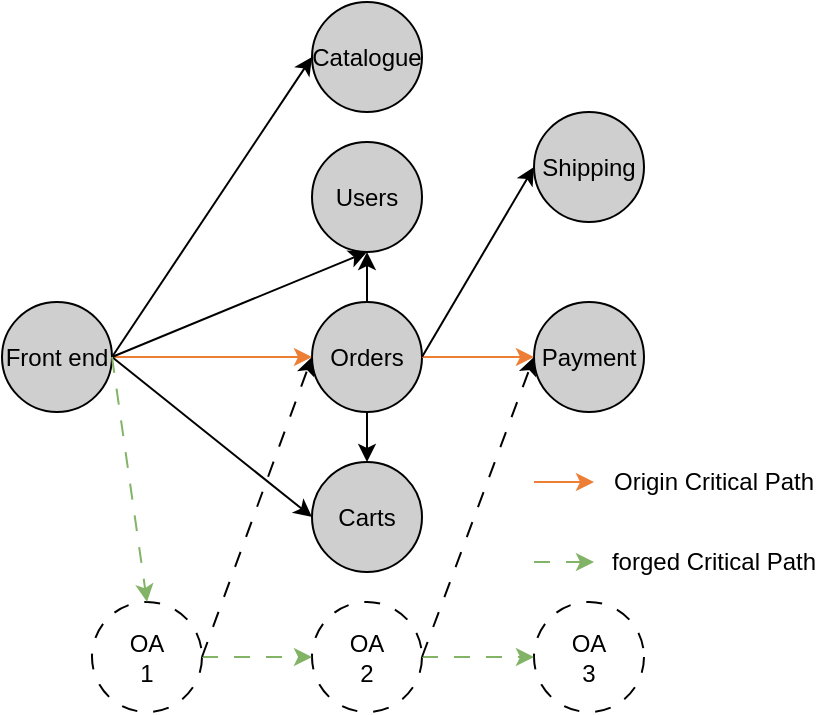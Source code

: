 <mxfile version="27.1.6">
  <diagram name="第 1 页" id="50pOSZ2GQlePzGvbmgol">
    <mxGraphModel dx="1426" dy="743" grid="1" gridSize="10" guides="1" tooltips="1" connect="1" arrows="1" fold="1" page="1" pageScale="1" pageWidth="827" pageHeight="1169" math="0" shadow="0">
      <root>
        <mxCell id="0" />
        <mxCell id="1" parent="0" />
        <mxCell id="MAGqDsJ9nXSnArwl2vGK-21" value="" style="endArrow=classic;html=1;rounded=0;exitX=1;exitY=0.5;exitDx=0;exitDy=0;entryX=0;entryY=0.5;entryDx=0;entryDy=0;dashed=1;dashPattern=8 8;strokeColor=#82B366;" parent="1" edge="1">
          <mxGeometry width="50" height="50" relative="1" as="geometry">
            <mxPoint x="346" y="310" as="sourcePoint" />
            <mxPoint x="376" y="310" as="targetPoint" />
          </mxGeometry>
        </mxCell>
        <mxCell id="MAGqDsJ9nXSnArwl2vGK-22" value="" style="endArrow=classic;html=1;rounded=0;exitX=1;exitY=0.5;exitDx=0;exitDy=0;entryX=0;entryY=0.5;entryDx=0;entryDy=0;strokeColor=#ED7E35;" parent="1" edge="1">
          <mxGeometry width="50" height="50" relative="1" as="geometry">
            <mxPoint x="346" y="270" as="sourcePoint" />
            <mxPoint x="376" y="270" as="targetPoint" />
          </mxGeometry>
        </mxCell>
        <mxCell id="MAGqDsJ9nXSnArwl2vGK-23" value="Origin Critical Path" style="text;html=1;align=center;verticalAlign=middle;whiteSpace=wrap;rounded=0;" parent="1" vertex="1">
          <mxGeometry x="376" y="260" width="120" height="20" as="geometry" />
        </mxCell>
        <mxCell id="MAGqDsJ9nXSnArwl2vGK-24" value="forged Critical Path" style="text;html=1;align=center;verticalAlign=middle;whiteSpace=wrap;rounded=0;" parent="1" vertex="1">
          <mxGeometry x="376" y="300" width="120" height="20" as="geometry" />
        </mxCell>
        <mxCell id="M3SPuYF3QjzsG7Jr6UAv-1" value="Front end" style="ellipse;whiteSpace=wrap;html=1;aspect=fixed;fillColor=#D0CFCF;" vertex="1" parent="1">
          <mxGeometry x="80" y="180" width="55" height="55" as="geometry" />
        </mxCell>
        <mxCell id="M3SPuYF3QjzsG7Jr6UAv-2" value="Users" style="ellipse;whiteSpace=wrap;html=1;aspect=fixed;fillColor=#D0CFCF;" vertex="1" parent="1">
          <mxGeometry x="235" y="100" width="55" height="55" as="geometry" />
        </mxCell>
        <mxCell id="M3SPuYF3QjzsG7Jr6UAv-3" value="Payment" style="ellipse;whiteSpace=wrap;html=1;aspect=fixed;fillColor=#D0CFCF;" vertex="1" parent="1">
          <mxGeometry x="346" y="180" width="55" height="55" as="geometry" />
        </mxCell>
        <mxCell id="M3SPuYF3QjzsG7Jr6UAv-4" value="Orders" style="ellipse;whiteSpace=wrap;html=1;aspect=fixed;fillColor=#D0CFCF;" vertex="1" parent="1">
          <mxGeometry x="235" y="180" width="55" height="55" as="geometry" />
        </mxCell>
        <mxCell id="M3SPuYF3QjzsG7Jr6UAv-5" value="" style="endArrow=classic;html=1;rounded=0;exitX=1;exitY=0.5;exitDx=0;exitDy=0;entryX=0;entryY=0.5;entryDx=0;entryDy=0;strokeColor=#ED7E35;" edge="1" parent="1" source="M3SPuYF3QjzsG7Jr6UAv-1" target="M3SPuYF3QjzsG7Jr6UAv-4">
          <mxGeometry width="50" height="50" relative="1" as="geometry">
            <mxPoint x="300" y="290" as="sourcePoint" />
            <mxPoint x="350" y="240" as="targetPoint" />
          </mxGeometry>
        </mxCell>
        <mxCell id="M3SPuYF3QjzsG7Jr6UAv-6" value="" style="endArrow=classic;html=1;rounded=0;exitX=1;exitY=0.5;exitDx=0;exitDy=0;entryX=0;entryY=0.5;entryDx=0;entryDy=0;strokeColor=#ED7E35;" edge="1" parent="1" source="M3SPuYF3QjzsG7Jr6UAv-4" target="M3SPuYF3QjzsG7Jr6UAv-3">
          <mxGeometry width="50" height="50" relative="1" as="geometry">
            <mxPoint x="240" y="430" as="sourcePoint" />
            <mxPoint x="290" y="380" as="targetPoint" />
          </mxGeometry>
        </mxCell>
        <mxCell id="M3SPuYF3QjzsG7Jr6UAv-7" value="" style="endArrow=classic;html=1;rounded=0;exitX=1;exitY=0.5;exitDx=0;exitDy=0;entryX=0.5;entryY=1;entryDx=0;entryDy=0;" edge="1" parent="1" source="M3SPuYF3QjzsG7Jr6UAv-1" target="M3SPuYF3QjzsG7Jr6UAv-2">
          <mxGeometry width="50" height="50" relative="1" as="geometry">
            <mxPoint x="160" y="400" as="sourcePoint" />
            <mxPoint x="208" y="150" as="targetPoint" />
          </mxGeometry>
        </mxCell>
        <mxCell id="M3SPuYF3QjzsG7Jr6UAv-20" value="Catalogue" style="ellipse;whiteSpace=wrap;html=1;aspect=fixed;fillColor=#D0CFCF;" vertex="1" parent="1">
          <mxGeometry x="235" y="30" width="55" height="55" as="geometry" />
        </mxCell>
        <mxCell id="M3SPuYF3QjzsG7Jr6UAv-21" value="Carts" style="ellipse;whiteSpace=wrap;html=1;aspect=fixed;fillColor=#D0CFCF;" vertex="1" parent="1">
          <mxGeometry x="235" y="260" width="55" height="55" as="geometry" />
        </mxCell>
        <mxCell id="M3SPuYF3QjzsG7Jr6UAv-22" value="" style="endArrow=classic;html=1;rounded=0;exitX=0.5;exitY=0;exitDx=0;exitDy=0;entryX=0.5;entryY=1;entryDx=0;entryDy=0;" edge="1" parent="1" source="M3SPuYF3QjzsG7Jr6UAv-4" target="M3SPuYF3QjzsG7Jr6UAv-2">
          <mxGeometry width="50" height="50" relative="1" as="geometry">
            <mxPoint x="490" y="160" as="sourcePoint" />
            <mxPoint x="540" y="110" as="targetPoint" />
          </mxGeometry>
        </mxCell>
        <mxCell id="M3SPuYF3QjzsG7Jr6UAv-23" value="" style="endArrow=classic;html=1;rounded=0;exitX=0.5;exitY=1;exitDx=0;exitDy=0;" edge="1" parent="1" source="M3SPuYF3QjzsG7Jr6UAv-4" target="M3SPuYF3QjzsG7Jr6UAv-21">
          <mxGeometry width="50" height="50" relative="1" as="geometry">
            <mxPoint x="480" y="140" as="sourcePoint" />
            <mxPoint x="530" y="90" as="targetPoint" />
          </mxGeometry>
        </mxCell>
        <mxCell id="M3SPuYF3QjzsG7Jr6UAv-24" value="" style="endArrow=classic;html=1;rounded=0;exitX=1;exitY=0.5;exitDx=0;exitDy=0;entryX=0;entryY=0.5;entryDx=0;entryDy=0;" edge="1" parent="1" source="M3SPuYF3QjzsG7Jr6UAv-1" target="M3SPuYF3QjzsG7Jr6UAv-20">
          <mxGeometry width="50" height="50" relative="1" as="geometry">
            <mxPoint x="440" y="120" as="sourcePoint" />
            <mxPoint x="490" y="70" as="targetPoint" />
          </mxGeometry>
        </mxCell>
        <mxCell id="M3SPuYF3QjzsG7Jr6UAv-25" value="" style="endArrow=classic;html=1;rounded=0;exitX=1;exitY=0.5;exitDx=0;exitDy=0;entryX=0;entryY=0.5;entryDx=0;entryDy=0;" edge="1" parent="1" source="M3SPuYF3QjzsG7Jr6UAv-1" target="M3SPuYF3QjzsG7Jr6UAv-21">
          <mxGeometry width="50" height="50" relative="1" as="geometry">
            <mxPoint x="490" y="90" as="sourcePoint" />
            <mxPoint x="540" y="40" as="targetPoint" />
          </mxGeometry>
        </mxCell>
        <mxCell id="M3SPuYF3QjzsG7Jr6UAv-26" value="Shipping" style="ellipse;whiteSpace=wrap;html=1;aspect=fixed;fillColor=#D0CFCF;" vertex="1" parent="1">
          <mxGeometry x="346" y="85" width="55" height="55" as="geometry" />
        </mxCell>
        <mxCell id="M3SPuYF3QjzsG7Jr6UAv-27" value="" style="endArrow=classic;html=1;rounded=0;exitX=1;exitY=0.5;exitDx=0;exitDy=0;entryX=0;entryY=0.5;entryDx=0;entryDy=0;" edge="1" parent="1" source="M3SPuYF3QjzsG7Jr6UAv-4" target="M3SPuYF3QjzsG7Jr6UAv-26">
          <mxGeometry width="50" height="50" relative="1" as="geometry">
            <mxPoint x="460" y="180" as="sourcePoint" />
            <mxPoint x="510" y="130" as="targetPoint" />
          </mxGeometry>
        </mxCell>
        <mxCell id="M3SPuYF3QjzsG7Jr6UAv-28" value="OA&lt;div&gt;1&lt;/div&gt;" style="ellipse;whiteSpace=wrap;html=1;aspect=fixed;dashed=1;dashPattern=8 8;" vertex="1" parent="1">
          <mxGeometry x="125" y="330" width="55" height="55" as="geometry" />
        </mxCell>
        <mxCell id="M3SPuYF3QjzsG7Jr6UAv-29" value="OA&lt;div&gt;3&lt;/div&gt;" style="ellipse;whiteSpace=wrap;html=1;aspect=fixed;dashed=1;dashPattern=8 8;" vertex="1" parent="1">
          <mxGeometry x="346" y="330" width="55" height="55" as="geometry" />
        </mxCell>
        <mxCell id="M3SPuYF3QjzsG7Jr6UAv-30" value="OA&lt;div&gt;2&lt;/div&gt;" style="ellipse;whiteSpace=wrap;html=1;aspect=fixed;dashed=1;dashPattern=8 8;" vertex="1" parent="1">
          <mxGeometry x="235" y="330" width="55" height="55" as="geometry" />
        </mxCell>
        <mxCell id="M3SPuYF3QjzsG7Jr6UAv-33" value="" style="endArrow=classic;html=1;rounded=0;exitX=1;exitY=0.5;exitDx=0;exitDy=0;entryX=0.5;entryY=0;entryDx=0;entryDy=0;dashed=1;dashPattern=8 8;strokeColor=#82B366;" edge="1" parent="1" source="M3SPuYF3QjzsG7Jr6UAv-1" target="M3SPuYF3QjzsG7Jr6UAv-28">
          <mxGeometry width="50" height="50" relative="1" as="geometry">
            <mxPoint x="523" y="60" as="sourcePoint" />
            <mxPoint x="520" y="132" as="targetPoint" />
          </mxGeometry>
        </mxCell>
        <mxCell id="M3SPuYF3QjzsG7Jr6UAv-34" value="" style="endArrow=classic;html=1;rounded=0;exitX=1;exitY=0.5;exitDx=0;exitDy=0;dashed=1;dashPattern=8 8;strokeColor=#82B366;" edge="1" parent="1" source="M3SPuYF3QjzsG7Jr6UAv-28" target="M3SPuYF3QjzsG7Jr6UAv-30">
          <mxGeometry width="50" height="50" relative="1" as="geometry">
            <mxPoint x="563" y="80" as="sourcePoint" />
            <mxPoint x="560" y="152" as="targetPoint" />
          </mxGeometry>
        </mxCell>
        <mxCell id="M3SPuYF3QjzsG7Jr6UAv-35" value="" style="endArrow=classic;html=1;rounded=0;exitX=1;exitY=0.5;exitDx=0;exitDy=0;entryX=0;entryY=0.5;entryDx=0;entryDy=0;dashed=1;dashPattern=8 8;strokeColor=#82B366;" edge="1" parent="1" source="M3SPuYF3QjzsG7Jr6UAv-30" target="M3SPuYF3QjzsG7Jr6UAv-29">
          <mxGeometry width="50" height="50" relative="1" as="geometry">
            <mxPoint x="603" y="150" as="sourcePoint" />
            <mxPoint x="600" y="222" as="targetPoint" />
          </mxGeometry>
        </mxCell>
        <mxCell id="M3SPuYF3QjzsG7Jr6UAv-36" value="" style="endArrow=classic;html=1;rounded=0;exitX=1;exitY=0.5;exitDx=0;exitDy=0;entryX=0;entryY=0.5;entryDx=0;entryDy=0;dashed=1;dashPattern=8 8;" edge="1" parent="1" source="M3SPuYF3QjzsG7Jr6UAv-28" target="M3SPuYF3QjzsG7Jr6UAv-4">
          <mxGeometry width="50" height="50" relative="1" as="geometry">
            <mxPoint x="550" y="65" as="sourcePoint" />
            <mxPoint x="585" as="targetPoint" />
          </mxGeometry>
        </mxCell>
        <mxCell id="M3SPuYF3QjzsG7Jr6UAv-37" value="" style="endArrow=classic;html=1;rounded=0;exitX=1;exitY=0.5;exitDx=0;exitDy=0;entryX=0;entryY=0.5;entryDx=0;entryDy=0;dashed=1;dashPattern=8 8;" edge="1" parent="1" source="M3SPuYF3QjzsG7Jr6UAv-30" target="M3SPuYF3QjzsG7Jr6UAv-3">
          <mxGeometry width="50" height="50" relative="1" as="geometry">
            <mxPoint x="580" y="155" as="sourcePoint" />
            <mxPoint x="615" y="90" as="targetPoint" />
          </mxGeometry>
        </mxCell>
      </root>
    </mxGraphModel>
  </diagram>
</mxfile>
